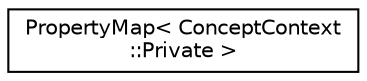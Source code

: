 digraph "Graphical Class Hierarchy"
{
 // LATEX_PDF_SIZE
  edge [fontname="Helvetica",fontsize="10",labelfontname="Helvetica",labelfontsize="10"];
  node [fontname="Helvetica",fontsize="10",shape=record];
  rankdir="LR";
  Node0 [label="PropertyMap\< ConceptContext\l::Private \>",height=0.2,width=0.4,color="black", fillcolor="white", style="filled",URL="$classPropertyMap.html",tooltip=" "];
}
